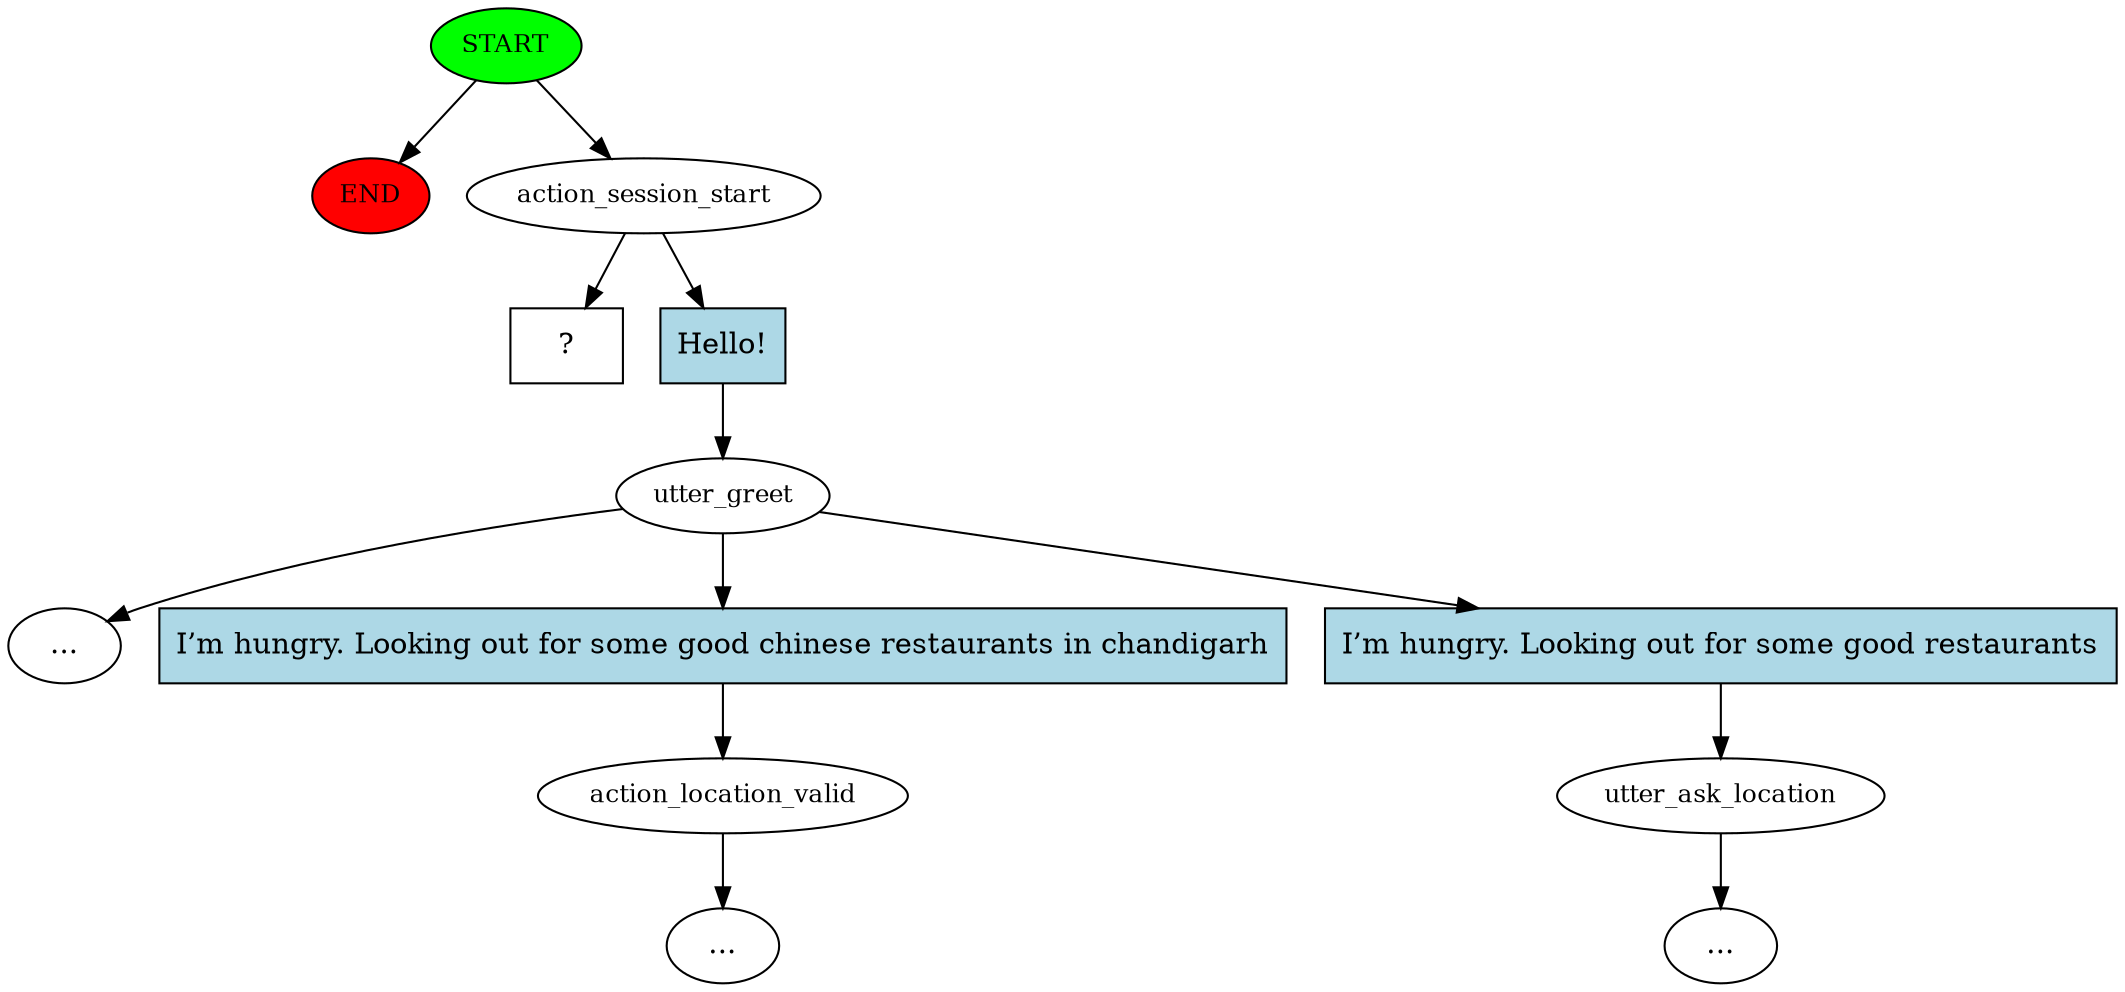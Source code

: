 digraph  {
0 [class="start active", fillcolor=green, fontsize=12, label=START, style=filled];
"-1" [class=end, fillcolor=red, fontsize=12, label=END, style=filled];
1 [class=active, fontsize=12, label=action_session_start];
2 [class="", fontsize=12, label=utter_greet];
"-3" [class=ellipsis, label="..."];
5 [class="", fontsize=12, label=action_location_valid];
11 [class="", fontsize=12, label=utter_ask_location];
"-6" [class=ellipsis, label="..."];
"-7" [class=ellipsis, label="..."];
16 [class="intent dashed active", label="  ?  ", shape=rect];
17 [class=intent, fillcolor=lightblue, label="Hello!", shape=rect, style=filled];
18 [class=intent, fillcolor=lightblue, label="I’m hungry. Looking out for some good chinese restaurants in chandigarh", shape=rect, style=filled];
19 [class=intent, fillcolor=lightblue, label="I’m hungry. Looking out for some good restaurants", shape=rect, style=filled];
0 -> "-1"  [class="", key=NONE, label=""];
0 -> 1  [class=active, key=NONE, label=""];
1 -> 16  [class=active, key=NONE, label=""];
1 -> 17  [class="", key=0];
2 -> "-3"  [class="", key=NONE, label=""];
2 -> 18  [class="", key=0];
2 -> 19  [class="", key=0];
5 -> "-7"  [class="", key=NONE, label=""];
11 -> "-6"  [class="", key=NONE, label=""];
17 -> 2  [class="", key=0];
18 -> 5  [class="", key=0];
19 -> 11  [class="", key=0];
}
